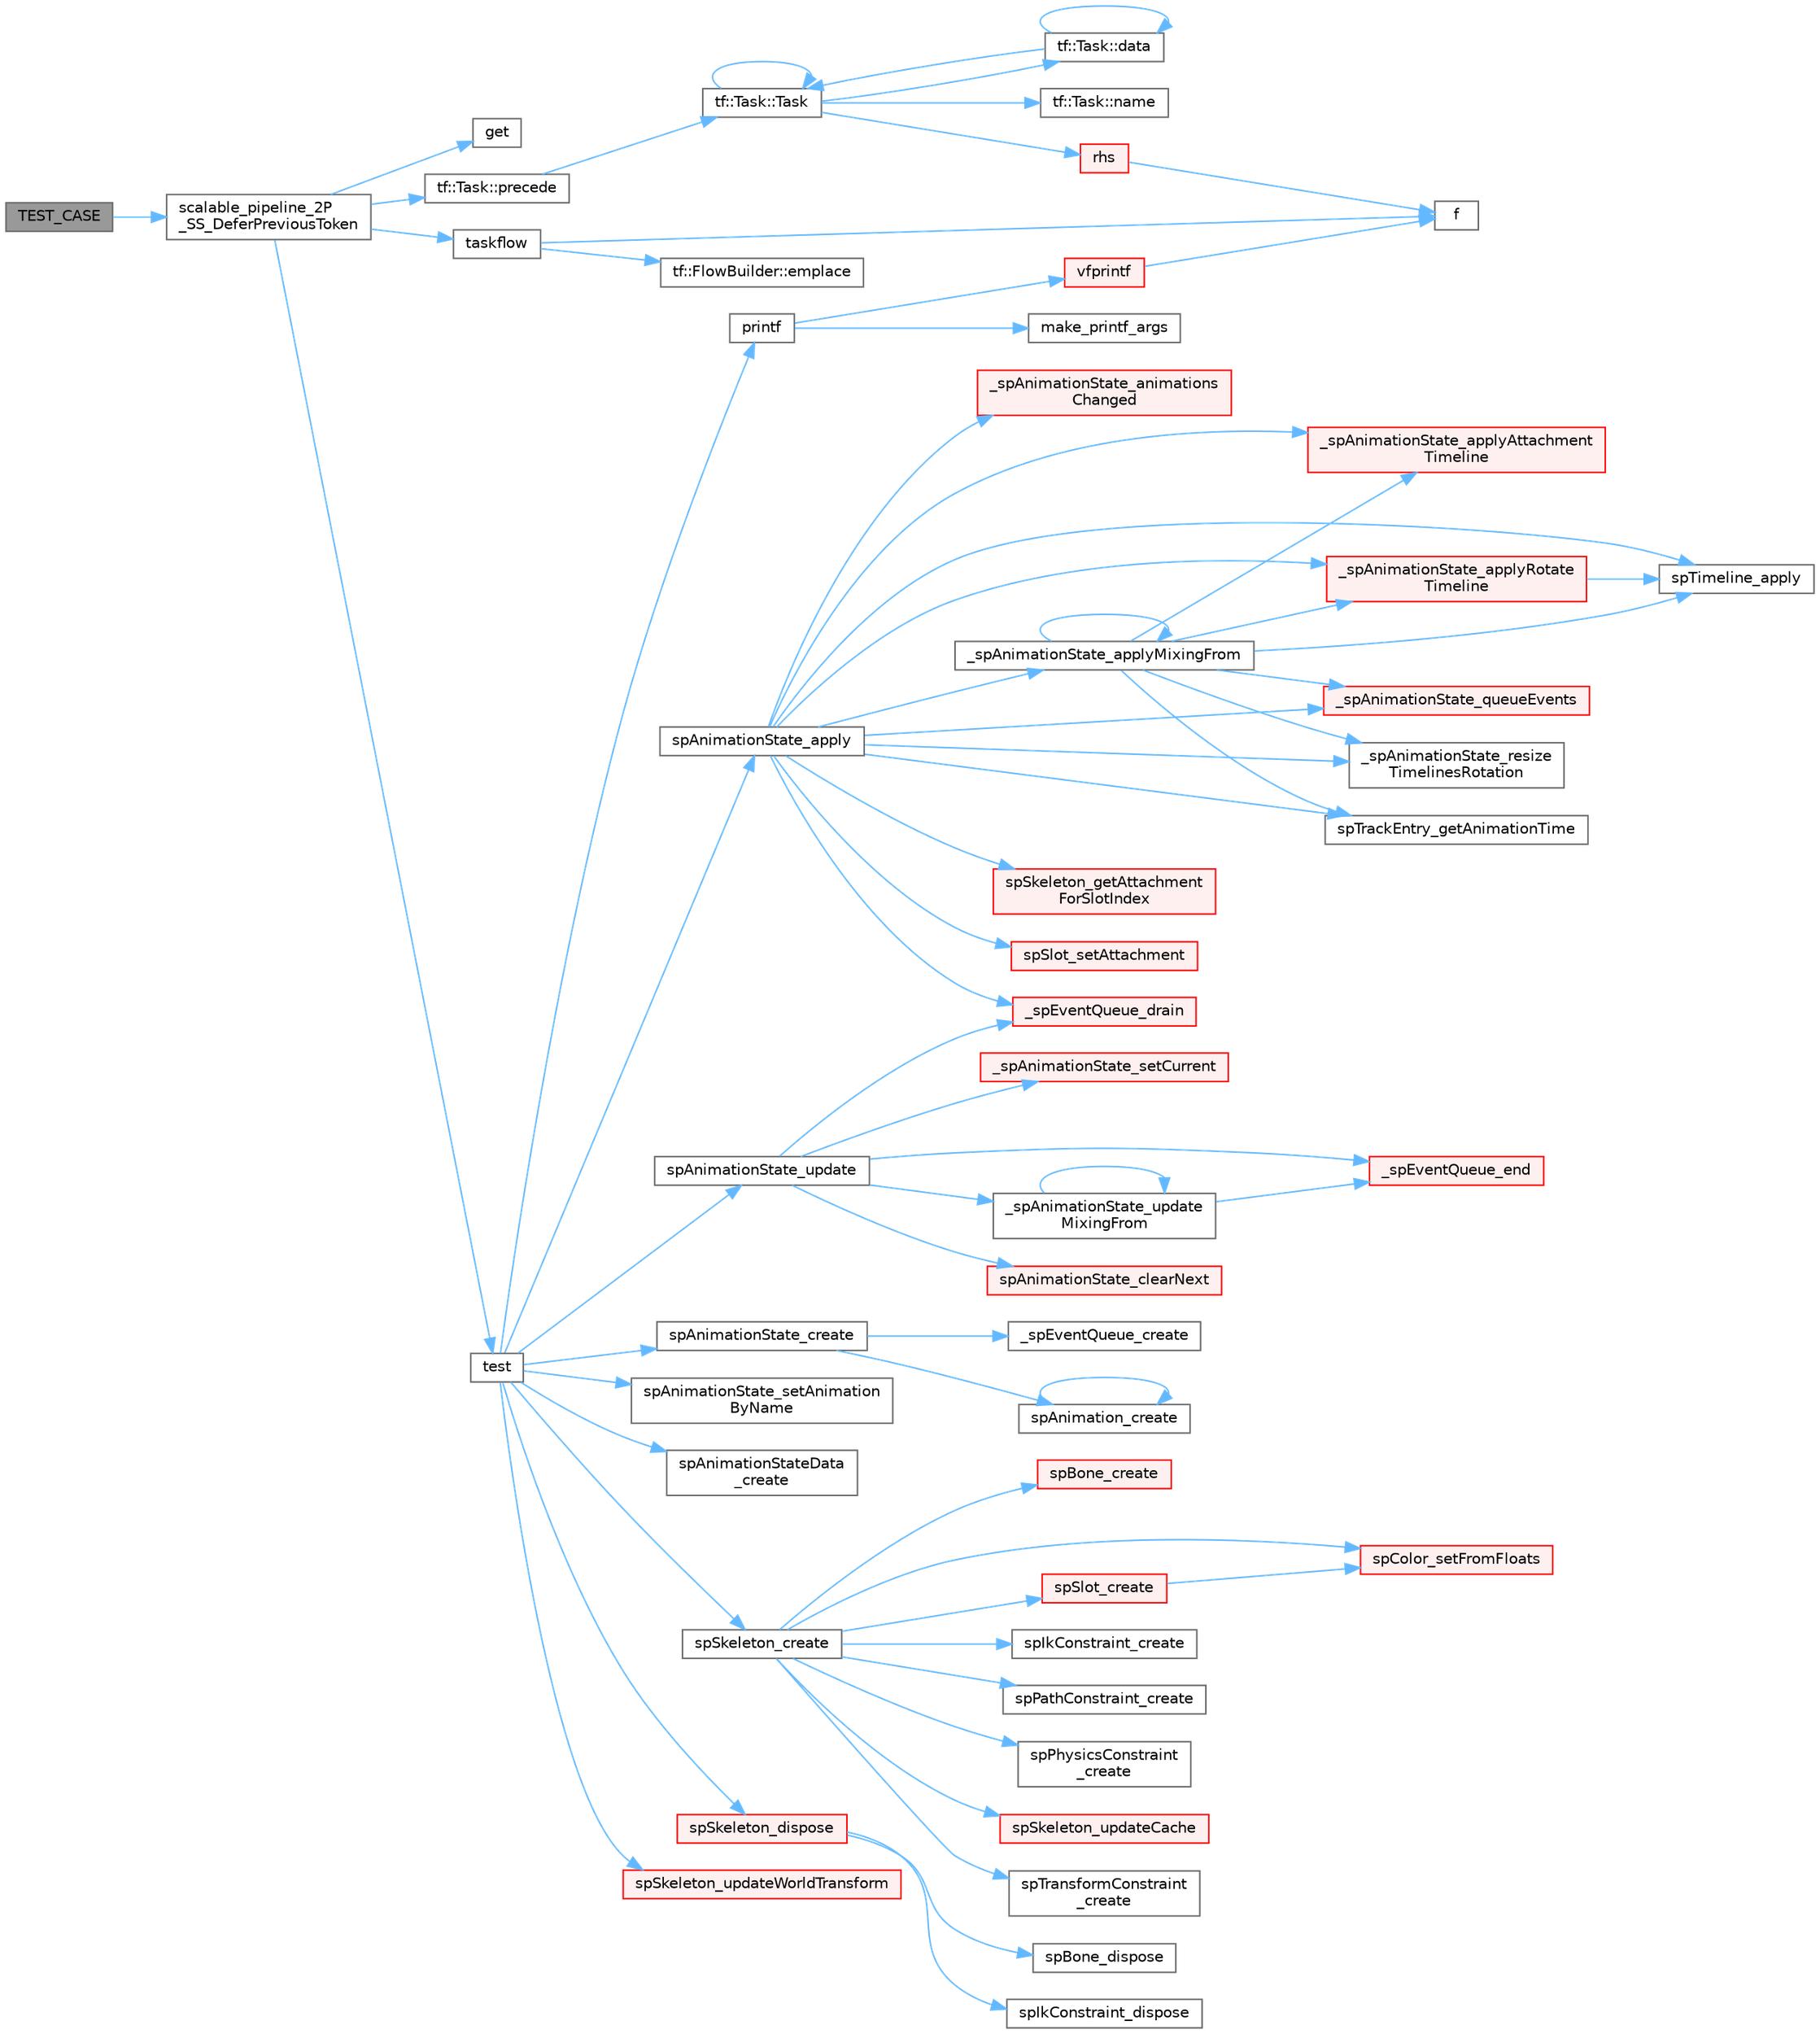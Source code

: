 digraph "TEST_CASE"
{
 // LATEX_PDF_SIZE
  bgcolor="transparent";
  edge [fontname=Helvetica,fontsize=10,labelfontname=Helvetica,labelfontsize=10];
  node [fontname=Helvetica,fontsize=10,shape=box,height=0.2,width=0.4];
  rankdir="LR";
  Node1 [id="Node000001",label="TEST_CASE",height=0.2,width=0.4,color="gray40", fillcolor="grey60", style="filled", fontcolor="black",tooltip=" "];
  Node1 -> Node2 [id="edge1_Node000001_Node000002",color="steelblue1",style="solid",tooltip=" "];
  Node2 [id="Node000002",label="scalable_pipeline_2P\l_SS_DeferPreviousToken",height=0.2,width=0.4,color="grey40", fillcolor="white", style="filled",URL="$test__deferred__scalable__pipelines_8cpp.html#a354db8bb3fb0f240972e3013a6e4bde8",tooltip=" "];
  Node2 -> Node3 [id="edge2_Node000002_Node000003",color="steelblue1",style="solid",tooltip=" "];
  Node3 [id="Node000003",label="get",height=0.2,width=0.4,color="grey40", fillcolor="white", style="filled",URL="$stdlist__overload_8cpp.html#a120a90058439faee14791b33f94c0693",tooltip=" "];
  Node2 -> Node4 [id="edge3_Node000002_Node000004",color="steelblue1",style="solid",tooltip=" "];
  Node4 [id="Node000004",label="tf::Task::precede",height=0.2,width=0.4,color="grey40", fillcolor="white", style="filled",URL="$classtf_1_1_task.html#a8c78c453295a553c1c016e4062da8588",tooltip="adds precedence links from this to other tasks"];
  Node4 -> Node5 [id="edge4_Node000004_Node000005",color="steelblue1",style="solid",tooltip=" "];
  Node5 [id="Node000005",label="tf::Task::Task",height=0.2,width=0.4,color="grey40", fillcolor="white", style="filled",URL="$classtf_1_1_task.html#a5ed7ba63e8eeaa0f21fe08c80aa474ba",tooltip="constructs an empty task"];
  Node5 -> Node6 [id="edge5_Node000005_Node000006",color="steelblue1",style="solid",tooltip=" "];
  Node6 [id="Node000006",label="tf::Task::data",height=0.2,width=0.4,color="grey40", fillcolor="white", style="filled",URL="$classtf_1_1_task.html#afd82ab6d6518d1142a72c4d2c97ff114",tooltip="assigns pointer to user data"];
  Node6 -> Node6 [id="edge6_Node000006_Node000006",color="steelblue1",style="solid",tooltip=" "];
  Node6 -> Node5 [id="edge7_Node000006_Node000005",color="steelblue1",style="solid",tooltip=" "];
  Node5 -> Node7 [id="edge8_Node000005_Node000007",color="steelblue1",style="solid",tooltip=" "];
  Node7 [id="Node000007",label="tf::Task::name",height=0.2,width=0.4,color="grey40", fillcolor="white", style="filled",URL="$classtf_1_1_task.html#a08ada0425b490997b6ff7f310107e5e3",tooltip="queries the name of the task"];
  Node5 -> Node8 [id="edge9_Node000005_Node000008",color="steelblue1",style="solid",tooltip=" "];
  Node8 [id="Node000008",label="rhs",height=0.2,width=0.4,color="red", fillcolor="#FFF0F0", style="filled",URL="$poisson_8cpp.html#a38c677f5cc4e47bc7505aef707c1bb83",tooltip=" "];
  Node8 -> Node9 [id="edge10_Node000008_Node000009",color="steelblue1",style="solid",tooltip=" "];
  Node9 [id="Node000009",label="f",height=0.2,width=0.4,color="grey40", fillcolor="white", style="filled",URL="$cxx11__tensor__map_8cpp.html#a7f507fea02198f6cb81c86640c7b1a4e",tooltip=" "];
  Node5 -> Node5 [id="edge11_Node000005_Node000005",color="steelblue1",style="solid",tooltip=" "];
  Node2 -> Node13 [id="edge12_Node000002_Node000013",color="steelblue1",style="solid",tooltip=" "];
  Node13 [id="Node000013",label="taskflow",height=0.2,width=0.4,color="grey40", fillcolor="white", style="filled",URL="$sandbox_2jacobi_2taskflow_8cpp.html#a47af48e377b7c0ac855c12acd5b69b1e",tooltip=" "];
  Node13 -> Node14 [id="edge13_Node000013_Node000014",color="steelblue1",style="solid",tooltip=" "];
  Node14 [id="Node000014",label="tf::FlowBuilder::emplace",height=0.2,width=0.4,color="grey40", fillcolor="white", style="filled",URL="$classtf_1_1_flow_builder.html#a60d7a666cab71ecfa3010b2efb0d6b57",tooltip="creates a static task"];
  Node13 -> Node9 [id="edge14_Node000013_Node000009",color="steelblue1",style="solid",tooltip=" "];
  Node2 -> Node15 [id="edge15_Node000002_Node000015",color="steelblue1",style="solid",tooltip=" "];
  Node15 [id="Node000015",label="test",height=0.2,width=0.4,color="grey40", fillcolor="white", style="filled",URL="$external_2spine-runtimes_2spine-sfml_2c_2example_2main_8cpp.html#aac5f14f710620d78720c06cd063ec0ca",tooltip=" "];
  Node15 -> Node16 [id="edge16_Node000015_Node000016",color="steelblue1",style="solid",tooltip=" "];
  Node16 [id="Node000016",label="printf",height=0.2,width=0.4,color="grey40", fillcolor="white", style="filled",URL="$printf_8h.html#aee3ed3a831f25f07e7be3919fff2203a",tooltip=" "];
  Node16 -> Node17 [id="edge17_Node000016_Node000017",color="steelblue1",style="solid",tooltip=" "];
  Node17 [id="Node000017",label="make_printf_args",height=0.2,width=0.4,color="grey40", fillcolor="white", style="filled",URL="$printf_8h.html#a27dcc0efcda04388971dbea3c875f122",tooltip=" "];
  Node16 -> Node18 [id="edge18_Node000016_Node000018",color="steelblue1",style="solid",tooltip=" "];
  Node18 [id="Node000018",label="vfprintf",height=0.2,width=0.4,color="red", fillcolor="#FFF0F0", style="filled",URL="$printf_8h.html#abb30aad964fc771fb52cf3ad88649df2",tooltip=" "];
  Node18 -> Node9 [id="edge19_Node000018_Node000009",color="steelblue1",style="solid",tooltip=" "];
  Node15 -> Node46 [id="edge20_Node000015_Node000046",color="steelblue1",style="solid",tooltip=" "];
  Node46 [id="Node000046",label="spAnimationState_apply",height=0.2,width=0.4,color="grey40", fillcolor="white", style="filled",URL="$_animation_state_8c.html#a121811397a5e69b5d84b141172a860ad",tooltip=" "];
  Node46 -> Node47 [id="edge21_Node000046_Node000047",color="steelblue1",style="solid",tooltip=" "];
  Node47 [id="Node000047",label="_spAnimationState_animations\lChanged",height=0.2,width=0.4,color="red", fillcolor="#FFF0F0", style="filled",URL="$_animation_state_8c.html#a2e9127da71404d2e7f6715635f59714d",tooltip=" "];
  Node46 -> Node53 [id="edge22_Node000046_Node000053",color="steelblue1",style="solid",tooltip=" "];
  Node53 [id="Node000053",label="_spAnimationState_applyAttachment\lTimeline",height=0.2,width=0.4,color="red", fillcolor="#FFF0F0", style="filled",URL="$_animation_state_8c.html#a552cd264b22c69404ce34e0e773bcaa7",tooltip=" "];
  Node46 -> Node60 [id="edge23_Node000046_Node000060",color="steelblue1",style="solid",tooltip=" "];
  Node60 [id="Node000060",label="_spAnimationState_applyMixingFrom",height=0.2,width=0.4,color="grey40", fillcolor="white", style="filled",URL="$_animation_state_8c.html#ad872d0ff5d38b3ad75d02684ee46e3ef",tooltip=" "];
  Node60 -> Node53 [id="edge24_Node000060_Node000053",color="steelblue1",style="solid",tooltip=" "];
  Node60 -> Node60 [id="edge25_Node000060_Node000060",color="steelblue1",style="solid",tooltip=" "];
  Node60 -> Node61 [id="edge26_Node000060_Node000061",color="steelblue1",style="solid",tooltip=" "];
  Node61 [id="Node000061",label="_spAnimationState_applyRotate\lTimeline",height=0.2,width=0.4,color="red", fillcolor="#FFF0F0", style="filled",URL="$_animation_state_8c.html#a807375db0ba9e1c5a66ba60c03967a16",tooltip=" "];
  Node61 -> Node64 [id="edge27_Node000061_Node000064",color="steelblue1",style="solid",tooltip=" "];
  Node64 [id="Node000064",label="spTimeline_apply",height=0.2,width=0.4,color="grey40", fillcolor="white", style="filled",URL="$_animation_8c.html#a8f8846b1f976e08e2825cd8f2e4fed2a",tooltip=" "];
  Node60 -> Node65 [id="edge28_Node000060_Node000065",color="steelblue1",style="solid",tooltip=" "];
  Node65 [id="Node000065",label="_spAnimationState_queueEvents",height=0.2,width=0.4,color="red", fillcolor="#FFF0F0", style="filled",URL="$_animation_state_8c.html#a03841b3426944328c63e8dc965e5d202",tooltip=" "];
  Node60 -> Node72 [id="edge29_Node000060_Node000072",color="steelblue1",style="solid",tooltip=" "];
  Node72 [id="Node000072",label="_spAnimationState_resize\lTimelinesRotation",height=0.2,width=0.4,color="grey40", fillcolor="white", style="filled",URL="$_animation_state_8c.html#a586eb5371b2ecd094a959fb59981c011",tooltip=" "];
  Node60 -> Node64 [id="edge30_Node000060_Node000064",color="steelblue1",style="solid",tooltip=" "];
  Node60 -> Node73 [id="edge31_Node000060_Node000073",color="steelblue1",style="solid",tooltip=" "];
  Node73 [id="Node000073",label="spTrackEntry_getAnimationTime",height=0.2,width=0.4,color="grey40", fillcolor="white", style="filled",URL="$_animation_state_8c.html#a16e885e6da856346be434e44d94fff4d",tooltip=" "];
  Node46 -> Node61 [id="edge32_Node000046_Node000061",color="steelblue1",style="solid",tooltip=" "];
  Node46 -> Node65 [id="edge33_Node000046_Node000065",color="steelblue1",style="solid",tooltip=" "];
  Node46 -> Node72 [id="edge34_Node000046_Node000072",color="steelblue1",style="solid",tooltip=" "];
  Node46 -> Node74 [id="edge35_Node000046_Node000074",color="steelblue1",style="solid",tooltip=" "];
  Node74 [id="Node000074",label="_spEventQueue_drain",height=0.2,width=0.4,color="red", fillcolor="#FFF0F0", style="filled",URL="$_animation_state_8c.html#a2bb362df65f36453467acd9b360c600d",tooltip=" "];
  Node46 -> Node55 [id="edge36_Node000046_Node000055",color="steelblue1",style="solid",tooltip=" "];
  Node55 [id="Node000055",label="spSkeleton_getAttachment\lForSlotIndex",height=0.2,width=0.4,color="red", fillcolor="#FFF0F0", style="filled",URL="$_skeleton_8c.html#af67b15fea85286452cf9d8741a17b0ed",tooltip=" "];
  Node46 -> Node57 [id="edge37_Node000046_Node000057",color="steelblue1",style="solid",tooltip=" "];
  Node57 [id="Node000057",label="spSlot_setAttachment",height=0.2,width=0.4,color="red", fillcolor="#FFF0F0", style="filled",URL="$_slot_8c.html#a56d5b092e9d5418595813cec61d447cc",tooltip=" "];
  Node46 -> Node64 [id="edge38_Node000046_Node000064",color="steelblue1",style="solid",tooltip=" "];
  Node46 -> Node73 [id="edge39_Node000046_Node000073",color="steelblue1",style="solid",tooltip=" "];
  Node15 -> Node77 [id="edge40_Node000015_Node000077",color="steelblue1",style="solid",tooltip=" "];
  Node77 [id="Node000077",label="spAnimationState_create",height=0.2,width=0.4,color="grey40", fillcolor="white", style="filled",URL="$_animation_state_8c.html#a87beba99c1cc332a37af3d16d15454fd",tooltip=" "];
  Node77 -> Node78 [id="edge41_Node000077_Node000078",color="steelblue1",style="solid",tooltip=" "];
  Node78 [id="Node000078",label="_spEventQueue_create",height=0.2,width=0.4,color="grey40", fillcolor="white", style="filled",URL="$_animation_state_8c.html#a88ef8a5fb0d701a8e462f6963f0592cd",tooltip=" "];
  Node77 -> Node79 [id="edge42_Node000077_Node000079",color="steelblue1",style="solid",tooltip=" "];
  Node79 [id="Node000079",label="spAnimation_create",height=0.2,width=0.4,color="grey40", fillcolor="white", style="filled",URL="$_animation_8c.html#a65727a6d5fed75b3c730b88337a91070",tooltip=" "];
  Node79 -> Node79 [id="edge43_Node000079_Node000079",color="steelblue1",style="solid",tooltip=" "];
  Node15 -> Node80 [id="edge44_Node000015_Node000080",color="steelblue1",style="solid",tooltip=" "];
  Node80 [id="Node000080",label="spAnimationState_setAnimation\lByName",height=0.2,width=0.4,color="grey40", fillcolor="white", style="filled",URL="$spine-c_2include_2spine_2_animation_state_8h.html#a886473af828c2ec1222f62ea8aa5e470",tooltip=" "];
  Node15 -> Node81 [id="edge45_Node000015_Node000081",color="steelblue1",style="solid",tooltip=" "];
  Node81 [id="Node000081",label="spAnimationState_update",height=0.2,width=0.4,color="grey40", fillcolor="white", style="filled",URL="$_animation_state_8c.html#a6e0eaef7d5f047204c709cee9f51ef08",tooltip=" "];
  Node81 -> Node82 [id="edge46_Node000081_Node000082",color="steelblue1",style="solid",tooltip=" "];
  Node82 [id="Node000082",label="_spAnimationState_setCurrent",height=0.2,width=0.4,color="red", fillcolor="#FFF0F0", style="filled",URL="$_animation_state_8c.html#a7fd9c2b5f1e4e7ad96f8483118220e53",tooltip=" "];
  Node81 -> Node86 [id="edge47_Node000081_Node000086",color="steelblue1",style="solid",tooltip=" "];
  Node86 [id="Node000086",label="_spAnimationState_update\lMixingFrom",height=0.2,width=0.4,color="grey40", fillcolor="white", style="filled",URL="$_animation_state_8c.html#a811bfe34d8d6ae14d016aba963f38a5f",tooltip=" "];
  Node86 -> Node86 [id="edge48_Node000086_Node000086",color="steelblue1",style="solid",tooltip=" "];
  Node86 -> Node87 [id="edge49_Node000086_Node000087",color="steelblue1",style="solid",tooltip=" "];
  Node87 [id="Node000087",label="_spEventQueue_end",height=0.2,width=0.4,color="red", fillcolor="#FFF0F0", style="filled",URL="$_animation_state_8c.html#ae86eaf55ad672f17dcb738d9481d7bb9",tooltip=" "];
  Node81 -> Node74 [id="edge50_Node000081_Node000074",color="steelblue1",style="solid",tooltip=" "];
  Node81 -> Node87 [id="edge51_Node000081_Node000087",color="steelblue1",style="solid",tooltip=" "];
  Node81 -> Node88 [id="edge52_Node000081_Node000088",color="steelblue1",style="solid",tooltip=" "];
  Node88 [id="Node000088",label="spAnimationState_clearNext",height=0.2,width=0.4,color="red", fillcolor="#FFF0F0", style="filled",URL="$_animation_state_8c.html#a1116b24b2fd4730966c0c1705f16a515",tooltip=" "];
  Node15 -> Node90 [id="edge53_Node000015_Node000090",color="steelblue1",style="solid",tooltip=" "];
  Node90 [id="Node000090",label="spAnimationStateData\l_create",height=0.2,width=0.4,color="grey40", fillcolor="white", style="filled",URL="$_animation_state_data_8c.html#a8c7606d99b6d3ca45a45f696191e184b",tooltip=" "];
  Node15 -> Node91 [id="edge54_Node000015_Node000091",color="steelblue1",style="solid",tooltip=" "];
  Node91 [id="Node000091",label="spSkeleton_create",height=0.2,width=0.4,color="grey40", fillcolor="white", style="filled",URL="$_skeleton_8c.html#adafc127ff4d17039cb355ad7941b4687",tooltip=" "];
  Node91 -> Node92 [id="edge55_Node000091_Node000092",color="steelblue1",style="solid",tooltip=" "];
  Node92 [id="Node000092",label="spBone_create",height=0.2,width=0.4,color="red", fillcolor="#FFF0F0", style="filled",URL="$_bone_8c.html#a672c3edad19d7bf482bf13e7f01ee97b",tooltip=" "];
  Node91 -> Node94 [id="edge56_Node000091_Node000094",color="steelblue1",style="solid",tooltip=" "];
  Node94 [id="Node000094",label="spColor_setFromFloats",height=0.2,width=0.4,color="red", fillcolor="#FFF0F0", style="filled",URL="$_color_8c.html#aef2bc0c9016302022f25c89ba5b36a2c",tooltip=" "];
  Node91 -> Node96 [id="edge57_Node000091_Node000096",color="steelblue1",style="solid",tooltip=" "];
  Node96 [id="Node000096",label="spIkConstraint_create",height=0.2,width=0.4,color="grey40", fillcolor="white", style="filled",URL="$spine-c_2include_2spine_2_ik_constraint_8h.html#adc550d0f541e94be4e2d44930dcc8b2e",tooltip=" "];
  Node91 -> Node97 [id="edge58_Node000091_Node000097",color="steelblue1",style="solid",tooltip=" "];
  Node97 [id="Node000097",label="spPathConstraint_create",height=0.2,width=0.4,color="grey40", fillcolor="white", style="filled",URL="$spine-c_2include_2spine_2_path_constraint_8h.html#adcee199676387bd744e4b147c99eb39b",tooltip=" "];
  Node91 -> Node98 [id="edge59_Node000091_Node000098",color="steelblue1",style="solid",tooltip=" "];
  Node98 [id="Node000098",label="spPhysicsConstraint\l_create",height=0.2,width=0.4,color="grey40", fillcolor="white", style="filled",URL="$_physics_constraint_8c.html#a32a2345e660c659a94668d1de4dba981",tooltip=" "];
  Node91 -> Node99 [id="edge60_Node000091_Node000099",color="steelblue1",style="solid",tooltip=" "];
  Node99 [id="Node000099",label="spSkeleton_updateCache",height=0.2,width=0.4,color="red", fillcolor="#FFF0F0", style="filled",URL="$_skeleton_8c.html#a62e01f12f86149c4fed351f27e022c76",tooltip=" "];
  Node91 -> Node109 [id="edge61_Node000091_Node000109",color="steelblue1",style="solid",tooltip=" "];
  Node109 [id="Node000109",label="spSlot_create",height=0.2,width=0.4,color="red", fillcolor="#FFF0F0", style="filled",URL="$_slot_8c.html#a425f2e6a489e790f26bda11dd18f3a4a",tooltip=" "];
  Node109 -> Node94 [id="edge62_Node000109_Node000094",color="steelblue1",style="solid",tooltip=" "];
  Node91 -> Node113 [id="edge63_Node000091_Node000113",color="steelblue1",style="solid",tooltip=" "];
  Node113 [id="Node000113",label="spTransformConstraint\l_create",height=0.2,width=0.4,color="grey40", fillcolor="white", style="filled",URL="$spine-c_2include_2spine_2_transform_constraint_8h.html#a2fc2c8fc06c7e11463e6a3acf202f353",tooltip=" "];
  Node15 -> Node114 [id="edge64_Node000015_Node000114",color="steelblue1",style="solid",tooltip=" "];
  Node114 [id="Node000114",label="spSkeleton_dispose",height=0.2,width=0.4,color="red", fillcolor="#FFF0F0", style="filled",URL="$_skeleton_8c.html#a77f856011e09776af5a8d8e45446bc72",tooltip=" "];
  Node114 -> Node115 [id="edge65_Node000114_Node000115",color="steelblue1",style="solid",tooltip=" "];
  Node115 [id="Node000115",label="spBone_dispose",height=0.2,width=0.4,color="grey40", fillcolor="white", style="filled",URL="$_bone_8c.html#ac9432169a9965bcbc2ee09fdd40ae4a2",tooltip=" "];
  Node114 -> Node116 [id="edge66_Node000114_Node000116",color="steelblue1",style="solid",tooltip=" "];
  Node116 [id="Node000116",label="spIkConstraint_dispose",height=0.2,width=0.4,color="grey40", fillcolor="white", style="filled",URL="$_ik_constraint_8c.html#ab562f2c38689e012955f64da69cbdd51",tooltip=" "];
  Node15 -> Node121 [id="edge67_Node000015_Node000121",color="steelblue1",style="solid",tooltip=" "];
  Node121 [id="Node000121",label="spSkeleton_updateWorldTransform",height=0.2,width=0.4,color="red", fillcolor="#FFF0F0", style="filled",URL="$_skeleton_8c.html#aacbe2c41263148e0b8e88724bd6e19a8",tooltip=" "];
}
